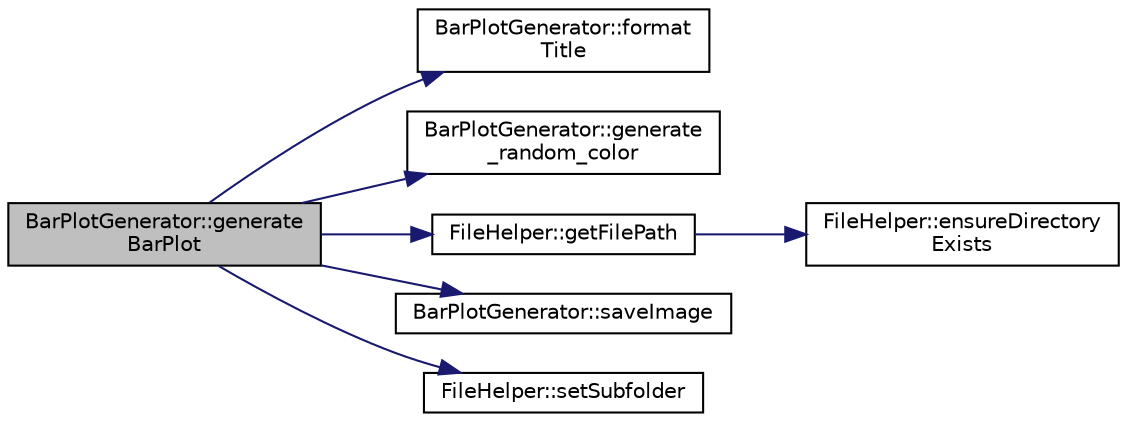 digraph "BarPlotGenerator::generateBarPlot"
{
 // LATEX_PDF_SIZE
  edge [fontname="Helvetica",fontsize="10",labelfontname="Helvetica",labelfontsize="10"];
  node [fontname="Helvetica",fontsize="10",shape=record];
  rankdir="LR";
  Node1 [label="BarPlotGenerator::generate\lBarPlot",height=0.2,width=0.4,color="black", fillcolor="grey75", style="filled", fontcolor="black",tooltip="Generates a bar plot image and saves it."];
  Node1 -> Node2 [color="midnightblue",fontsize="10",style="solid",fontname="Helvetica"];
  Node2 [label="BarPlotGenerator::format\lTitle",height=0.2,width=0.4,color="black", fillcolor="white", style="filled",URL="$classBarPlotGenerator.html#a0b6c4355989e09b9309c7f9585947cdf",tooltip="Formats the title of the image."];
  Node1 -> Node3 [color="midnightblue",fontsize="10",style="solid",fontname="Helvetica"];
  Node3 [label="BarPlotGenerator::generate\l_random_color",height=0.2,width=0.4,color="black", fillcolor="white", style="filled",URL="$classBarPlotGenerator.html#a5d0ca705fe16f9ff03ca9c38bbd5ffb9",tooltip="Generates a random RGB color."];
  Node1 -> Node4 [color="midnightblue",fontsize="10",style="solid",fontname="Helvetica"];
  Node4 [label="FileHelper::getFilePath",height=0.2,width=0.4,color="black", fillcolor="white", style="filled",URL="$classFileHelper.html#a8a218e5dfb2e5ec90c4180671f868af1",tooltip="Constructs the full path for a file using the current subfolder."];
  Node4 -> Node5 [color="midnightblue",fontsize="10",style="solid",fontname="Helvetica"];
  Node5 [label="FileHelper::ensureDirectory\lExists",height=0.2,width=0.4,color="black", fillcolor="white", style="filled",URL="$classFileHelper.html#a34793345599cf91e9c91e92fa6095d9e",tooltip="Makes sure the provided directory exists."];
  Node1 -> Node6 [color="midnightblue",fontsize="10",style="solid",fontname="Helvetica"];
  Node6 [label="BarPlotGenerator::saveImage",height=0.2,width=0.4,color="black", fillcolor="white", style="filled",URL="$classBarPlotGenerator.html#ab01e022ff2ff243415f4b3bed87acd69",tooltip="Saves a given GD image to a specified file."];
  Node1 -> Node7 [color="midnightblue",fontsize="10",style="solid",fontname="Helvetica"];
  Node7 [label="FileHelper::setSubfolder",height=0.2,width=0.4,color="black", fillcolor="white", style="filled",URL="$classFileHelper.html#ac8fb7747ed6cc254aab512ca4454d13d",tooltip="Updates the default subfolder."];
}
